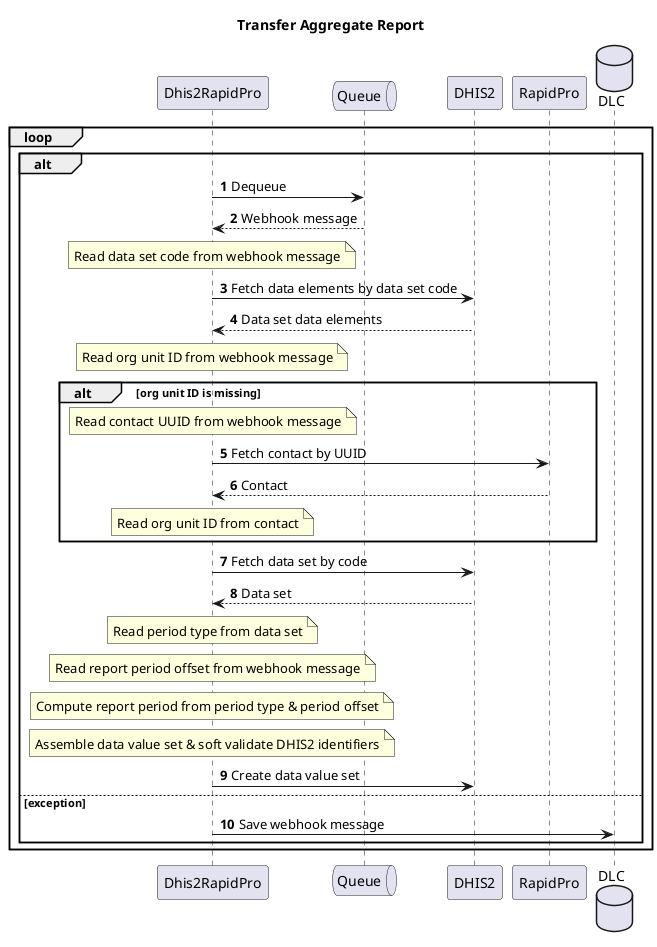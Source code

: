 @startuml
title Transfer Aggregate Report
participant Dhis2RapidPro as Dhis2RapidPro
queue Queue as Queue
participant DHIS2 as DHIS2
participant RapidPro as RapidPro
database DLC as DLC
autonumber
skinparam responseMessageBelowArrow true
loop
    alt
        Dhis2RapidPro -> Queue: Dequeue
        Queue --> Dhis2RapidPro: Webhook message
        note over Dhis2RapidPro: Read data set code from webhook message
        Dhis2RapidPro -> DHIS2: Fetch data elements by data set code
        DHIS2 --> Dhis2RapidPro: Data set data elements
        note over Dhis2RapidPro: Read org unit ID from webhook message
        alt org unit ID is missing
            note over Dhis2RapidPro: Read contact UUID from webhook message
            Dhis2RapidPro -> RapidPro: Fetch contact by UUID
            RapidPro --> Dhis2RapidPro: Contact
            note over Dhis2RapidPro: Read org unit ID from contact
        end
        Dhis2RapidPro -> DHIS2: Fetch data set by code
        DHIS2 --> Dhis2RapidPro: Data set
        note over Dhis2RapidPro: Read period type from data set
        note over Dhis2RapidPro: Read report period offset from webhook message
        note over Dhis2RapidPro: Compute report period from period type & period offset
        note over Dhis2RapidPro: Assemble data value set & soft validate DHIS2 identifiers
        Dhis2RapidPro -> DHIS2: Create data value set
    else exception
        Dhis2RapidPro -> DLC: Save webhook message
    end
end
@enduml
